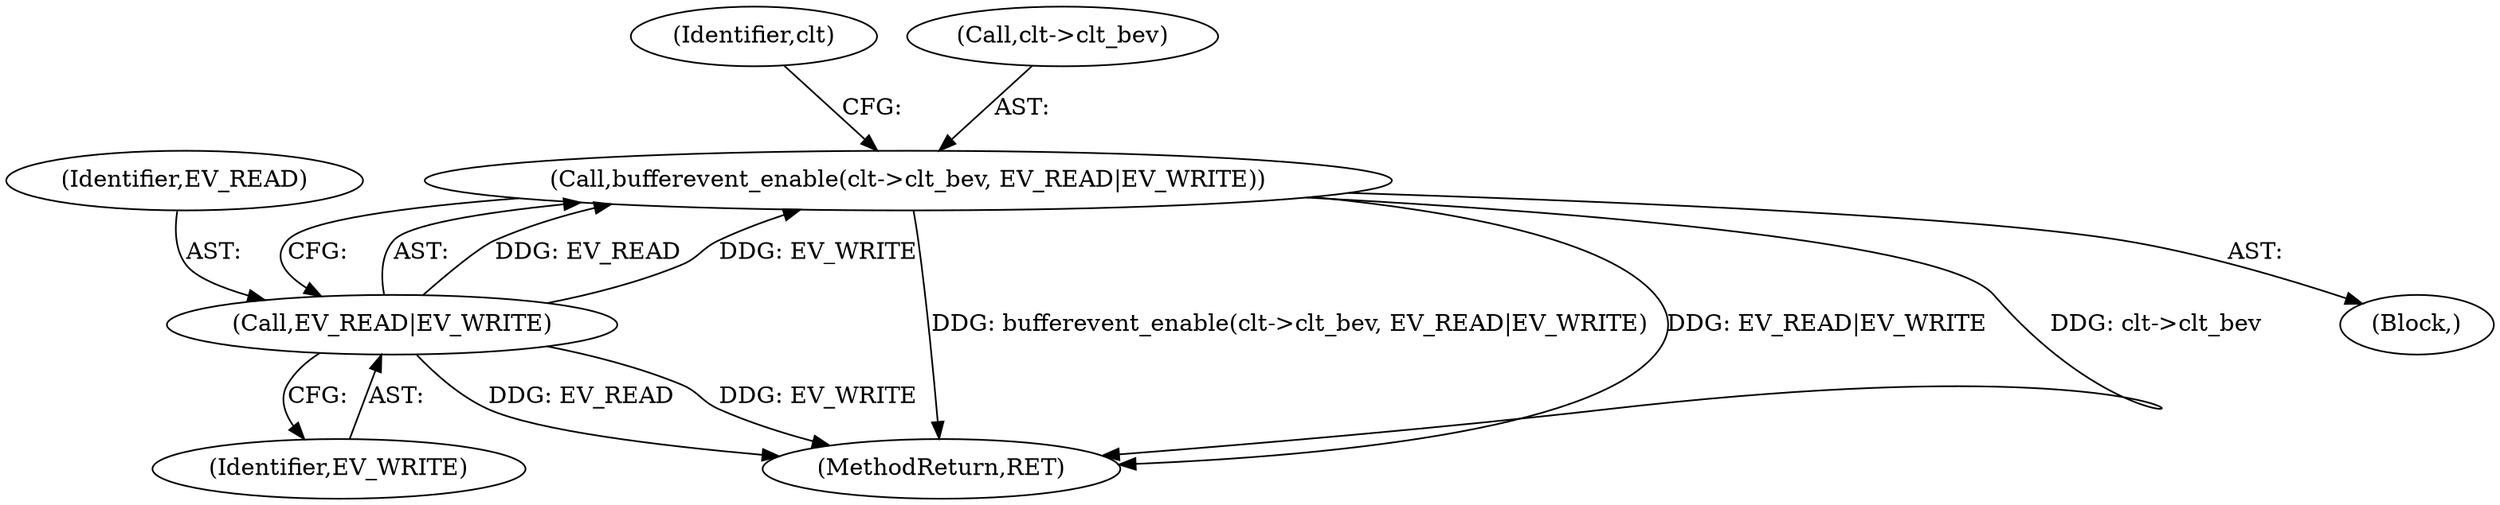 digraph "0_src_142cfc82b932bc211218fbd7bdda8c7ce83f19df_1@pointer" {
"1000443" [label="(Call,bufferevent_enable(clt->clt_bev, EV_READ|EV_WRITE))"];
"1000447" [label="(Call,EV_READ|EV_WRITE)"];
"1000452" [label="(Identifier,clt)"];
"1000444" [label="(Call,clt->clt_bev)"];
"1000448" [label="(Identifier,EV_READ)"];
"1000111" [label="(Block,)"];
"1000447" [label="(Call,EV_READ|EV_WRITE)"];
"1000443" [label="(Call,bufferevent_enable(clt->clt_bev, EV_READ|EV_WRITE))"];
"1000449" [label="(Identifier,EV_WRITE)"];
"1000523" [label="(MethodReturn,RET)"];
"1000443" -> "1000111"  [label="AST: "];
"1000443" -> "1000447"  [label="CFG: "];
"1000444" -> "1000443"  [label="AST: "];
"1000447" -> "1000443"  [label="AST: "];
"1000452" -> "1000443"  [label="CFG: "];
"1000443" -> "1000523"  [label="DDG: bufferevent_enable(clt->clt_bev, EV_READ|EV_WRITE)"];
"1000443" -> "1000523"  [label="DDG: EV_READ|EV_WRITE"];
"1000443" -> "1000523"  [label="DDG: clt->clt_bev"];
"1000447" -> "1000443"  [label="DDG: EV_READ"];
"1000447" -> "1000443"  [label="DDG: EV_WRITE"];
"1000447" -> "1000449"  [label="CFG: "];
"1000448" -> "1000447"  [label="AST: "];
"1000449" -> "1000447"  [label="AST: "];
"1000447" -> "1000523"  [label="DDG: EV_WRITE"];
"1000447" -> "1000523"  [label="DDG: EV_READ"];
}
